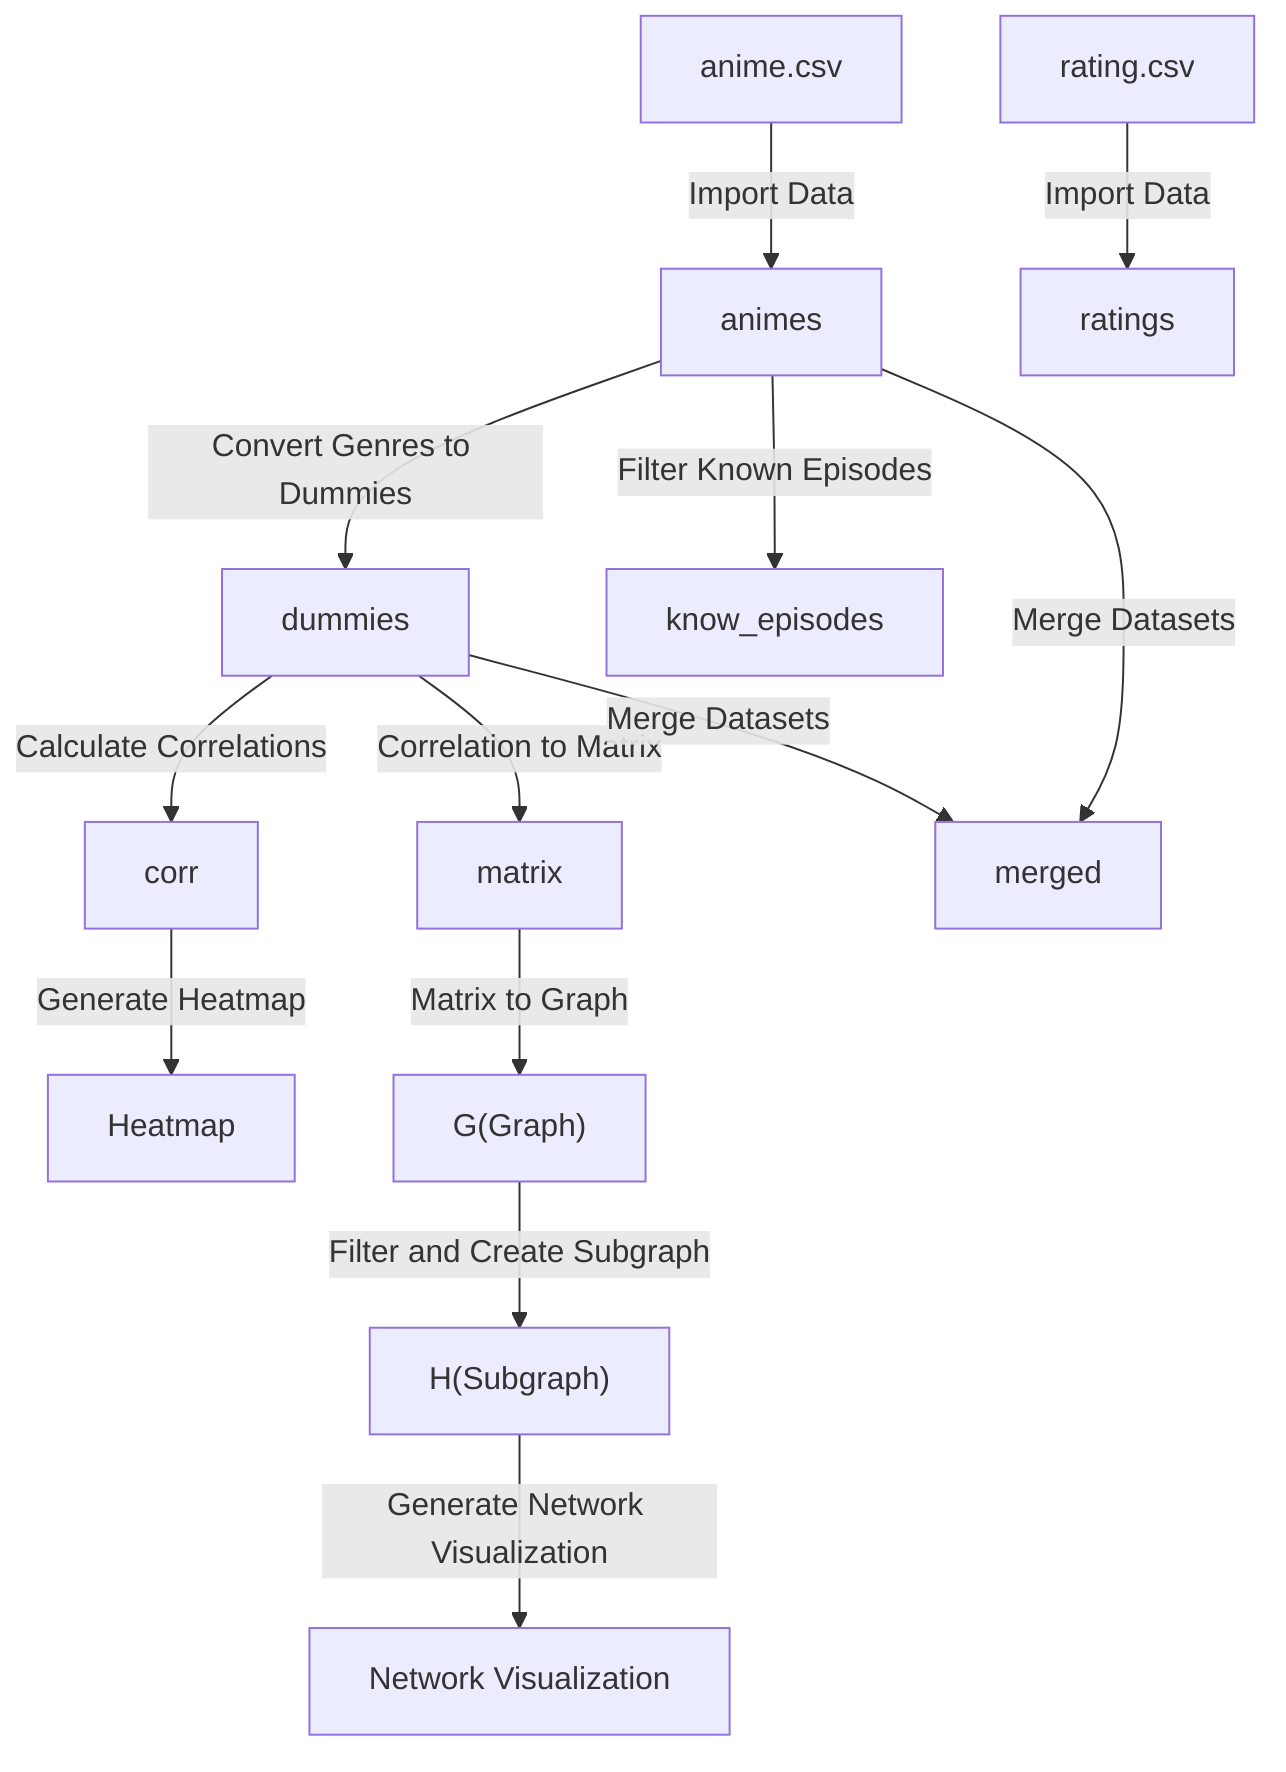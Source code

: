 flowchart TD
    %% Data Sources
    A["anime.csv"] -->|Import Data| B["animes"]
    C["rating.csv"] -->|Import Data| D["ratings"]

    %% Data Transformation and Analysis
    B -->|Convert Genres to Dummies| E["dummies"]
    E -->|Calculate Correlations| F["corr"]
    E -->|Correlation to Matrix| G["matrix"]
    
    %% Graph Construction
    G -->|Matrix to Graph| H["G(Graph)"]
    H -->|Filter and Create Subgraph| I["H(Subgraph)"]
    
    %% Further Analysis
    B -->|Filter Known Episodes| J["know_episodes"]
    B & E -->|Merge Datasets| K["merged"]

    %% Visualization
    F -->|Generate Heatmap| L["Heatmap"]
    I -->|Generate Network Visualization| M["Network Visualization"]

    %% Comments
    %% A: Data source containing anime metadata
    %% C: Data source containing user ratings
    %% B: DataFrame with anime information
    %% D: DataFrame with user ratings (not explicitly used)
    %% E: Genre columns converted into binary columns
    %% F: Correlation matrix for genres
    %% G: Matrix representation for graph creation
    %% H: Graph representing genre correlations
    %% I: Filtered and visualized subgraph
    %% J: DataFrame with known episode counts
    %% K: Combined DataFrame for in-depth analysis
    %% L: Visualization of genre correlations
    %% M: Visualization of genre network connections